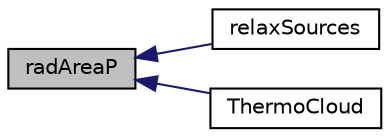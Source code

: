 digraph "radAreaP"
{
  bgcolor="transparent";
  edge [fontname="Helvetica",fontsize="10",labelfontname="Helvetica",labelfontsize="10"];
  node [fontname="Helvetica",fontsize="10",shape=record];
  rankdir="LR";
  Node1 [label="radAreaP",height=0.2,width=0.4,color="black", fillcolor="grey75", style="filled", fontcolor="black"];
  Node1 -> Node2 [dir="back",color="midnightblue",fontsize="10",style="solid",fontname="Helvetica"];
  Node2 [label="relaxSources",height=0.2,width=0.4,color="black",URL="$a02579.html#a513557e0b75f538dafa50a7dd91aafcf",tooltip="Apply relaxation to (steady state) cloud sources. "];
  Node1 -> Node3 [dir="back",color="midnightblue",fontsize="10",style="solid",fontname="Helvetica"];
  Node3 [label="ThermoCloud",height=0.2,width=0.4,color="black",URL="$a02579.html#a4a52b6fc5badc4bedb4d030488e855de",tooltip="Copy constructor with new name. "];
}
